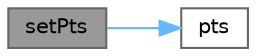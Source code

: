 digraph "setPts"
{
 // LATEX_PDF_SIZE
  bgcolor="transparent";
  edge [fontname=Helvetica,fontsize=10,labelfontname=Helvetica,labelfontsize=10];
  node [fontname=Helvetica,fontsize=10,shape=box,height=0.2,width=0.4];
  rankdir="LR";
  Node1 [id="Node000001",label="setPts",height=0.2,width=0.4,color="gray40", fillcolor="grey60", style="filled", fontcolor="black",tooltip="设置时间戳"];
  Node1 -> Node2 [id="edge1_Node000001_Node000002",color="steelblue1",style="solid",tooltip=" "];
  Node2 [id="Node000002",label="pts",height=0.2,width=0.4,color="grey40", fillcolor="white", style="filled",URL="$class_a_a_c_frame.html#a00b3843f70084cb17b810c0c0453c85d",tooltip="获取时间戳"];
}
